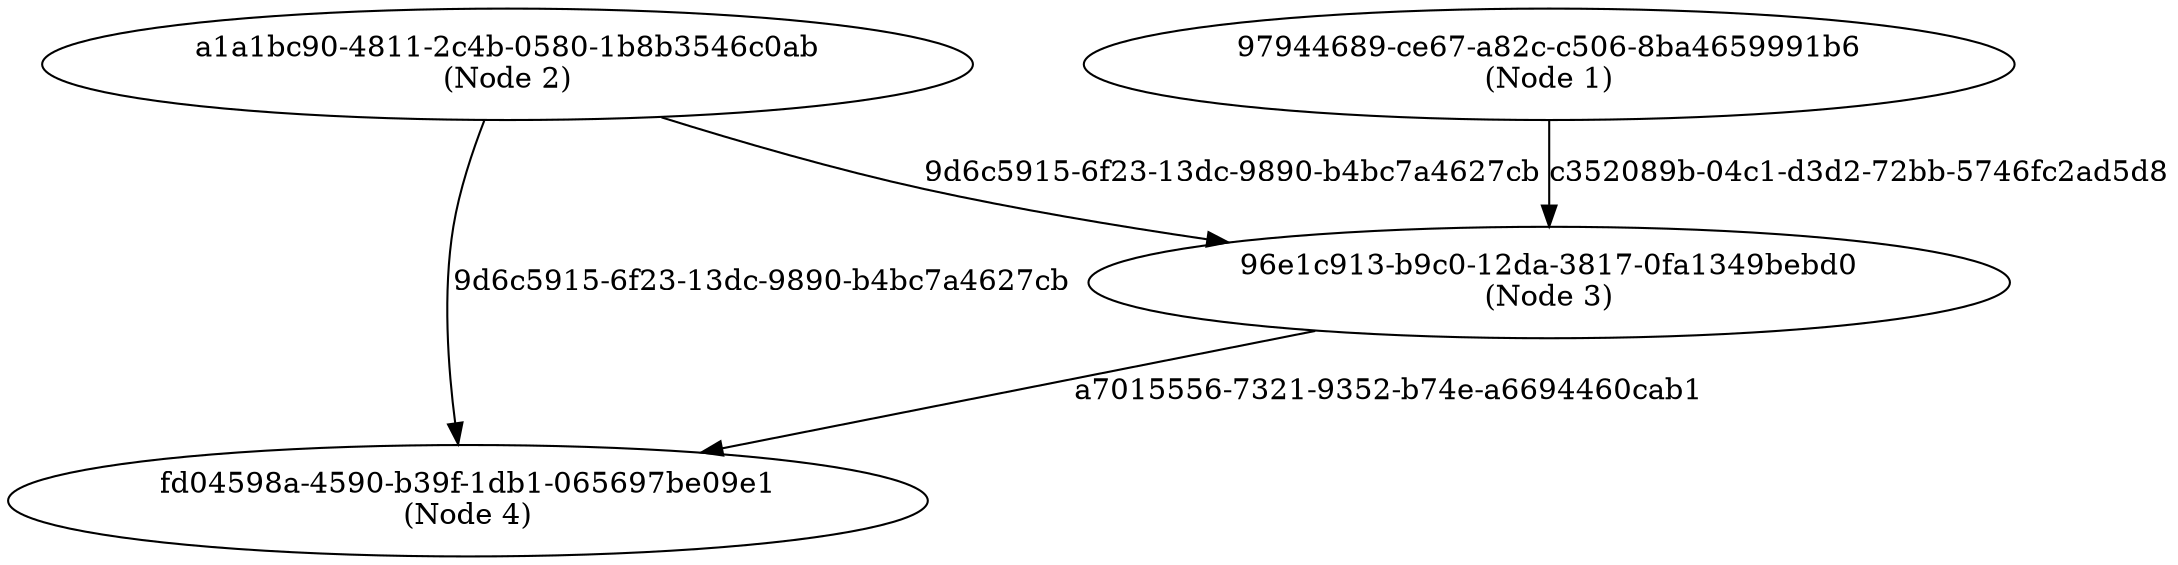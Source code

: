 digraph erdos_dataflow {
   // Declare driver
   // Declare operators
   "96e1c913-b9c0-12da-3817-0fa1349bebd0" [label="96e1c913-b9c0-12da-3817-0fa1349bebd0\n(Node 3)"];
   "97944689-ce67-a82c-c506-8ba4659991b6" [label="97944689-ce67-a82c-c506-8ba4659991b6\n(Node 1)"];
   "a1a1bc90-4811-2c4b-0580-1b8b3546c0ab" [label="a1a1bc90-4811-2c4b-0580-1b8b3546c0ab\n(Node 2)"];
   "fd04598a-4590-b39f-1db1-065697be09e1" [label="fd04598a-4590-b39f-1db1-065697be09e1\n(Node 4)"];
   // Declare channels
   "97944689-ce67-a82c-c506-8ba4659991b6" -> "96e1c913-b9c0-12da-3817-0fa1349bebd0" [label="c352089b-04c1-d3d2-72bb-5746fc2ad5d8"];
   "a1a1bc90-4811-2c4b-0580-1b8b3546c0ab" -> "96e1c913-b9c0-12da-3817-0fa1349bebd0" [label="9d6c5915-6f23-13dc-9890-b4bc7a4627cb"];
   "a1a1bc90-4811-2c4b-0580-1b8b3546c0ab" -> "fd04598a-4590-b39f-1db1-065697be09e1" [label="9d6c5915-6f23-13dc-9890-b4bc7a4627cb"];
   "96e1c913-b9c0-12da-3817-0fa1349bebd0" -> "fd04598a-4590-b39f-1db1-065697be09e1" [label="a7015556-7321-9352-b74e-a6694460cab1"];
}
